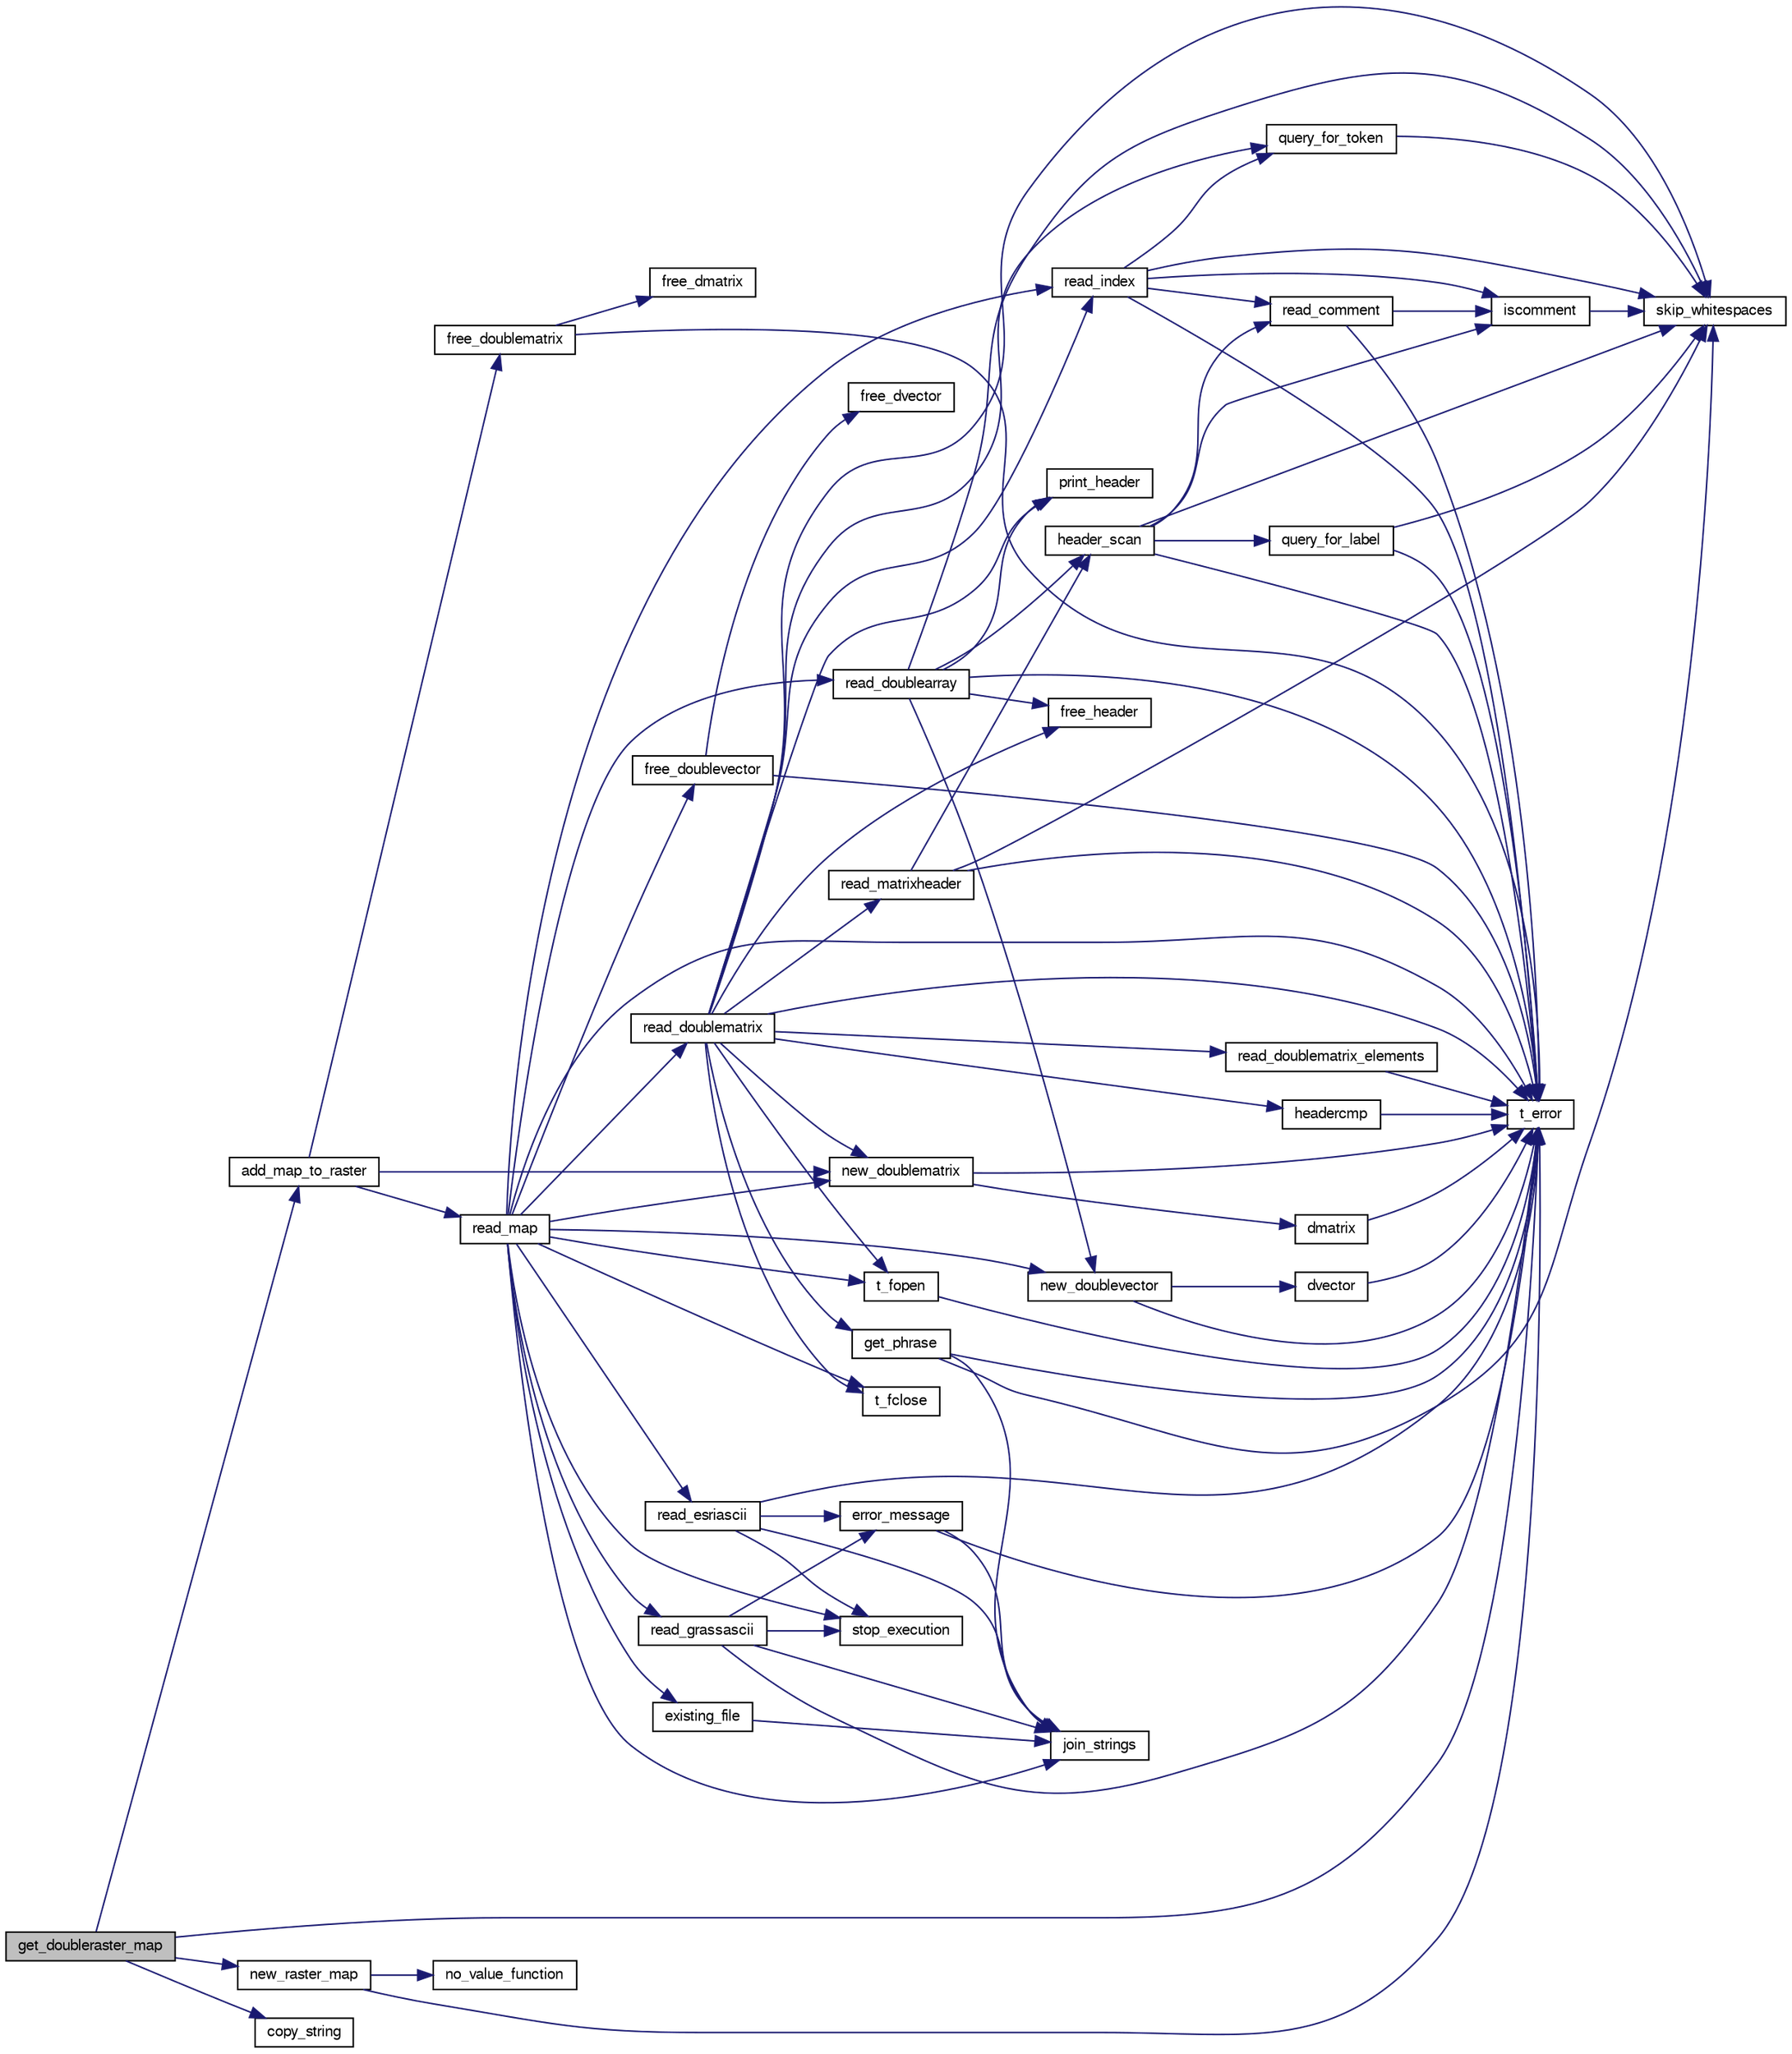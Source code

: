 digraph "get_doubleraster_map"
{
  bgcolor="transparent";
  edge [fontname="FreeSans",fontsize="10",labelfontname="FreeSans",labelfontsize="10"];
  node [fontname="FreeSans",fontsize="10",shape=record];
  rankdir="LR";
  Node1 [label="get_doubleraster_map",height=0.2,width=0.4,color="black", fillcolor="grey75", style="filled" fontcolor="black"];
  Node1 -> Node2 [color="midnightblue",fontsize="10",style="solid",fontname="FreeSans"];
  Node2 [label="add_map_to_raster",height=0.2,width=0.4,color="black",URL="$bigcells2_8c.html#aea4606196c201e3c97e68b1c673e65e4"];
  Node2 -> Node3 [color="midnightblue",fontsize="10",style="solid",fontname="FreeSans"];
  Node3 [label="free_doublematrix",height=0.2,width=0.4,color="black",URL="$alloc_8c.html#aac0db87acf8b9868c36dad0e0a783b4b"];
  Node3 -> Node4 [color="midnightblue",fontsize="10",style="solid",fontname="FreeSans"];
  Node4 [label="t_error",height=0.2,width=0.4,color="black",URL="$error_8c.html#af79ef7c6656ef0f3d2786e2b09c1755f"];
  Node3 -> Node5 [color="midnightblue",fontsize="10",style="solid",fontname="FreeSans"];
  Node5 [label="free_dmatrix",height=0.2,width=0.4,color="black",URL="$alloc_8c.html#ab7162e8c43fd1850725d983ad43631fe"];
  Node2 -> Node6 [color="midnightblue",fontsize="10",style="solid",fontname="FreeSans"];
  Node6 [label="new_doublematrix",height=0.2,width=0.4,color="black",URL="$alloc_8c.html#a3b21f96183e0428ef02e28072baee562"];
  Node6 -> Node4 [color="midnightblue",fontsize="10",style="solid",fontname="FreeSans"];
  Node6 -> Node7 [color="midnightblue",fontsize="10",style="solid",fontname="FreeSans"];
  Node7 [label="dmatrix",height=0.2,width=0.4,color="black",URL="$alloc_8c.html#ab1a02a50dfbc26318f6bb296731b6f3a"];
  Node7 -> Node4 [color="midnightblue",fontsize="10",style="solid",fontname="FreeSans"];
  Node2 -> Node8 [color="midnightblue",fontsize="10",style="solid",fontname="FreeSans"];
  Node8 [label="read_map",height=0.2,width=0.4,color="black",URL="$rw__maps_8c.html#ad951e17a36a359704582cb584c1a199c"];
  Node8 -> Node9 [color="midnightblue",fontsize="10",style="solid",fontname="FreeSans"];
  Node9 [label="existing_file",height=0.2,width=0.4,color="black",URL="$rw__maps_8c.html#a92c9aaedb8f335fba05563dd5aeeb355"];
  Node9 -> Node10 [color="midnightblue",fontsize="10",style="solid",fontname="FreeSans"];
  Node10 [label="join_strings",height=0.2,width=0.4,color="black",URL="$t__io_8c.html#a253a8608d77781c368033af63485c57f"];
  Node8 -> Node11 [color="midnightblue",fontsize="10",style="solid",fontname="FreeSans"];
  Node11 [label="free_doublevector",height=0.2,width=0.4,color="black",URL="$alloc_8c.html#a9f8d1eb0558ac1ddc1ab2cdbd25eba49"];
  Node11 -> Node4 [color="midnightblue",fontsize="10",style="solid",fontname="FreeSans"];
  Node11 -> Node12 [color="midnightblue",fontsize="10",style="solid",fontname="FreeSans"];
  Node12 [label="free_dvector",height=0.2,width=0.4,color="black",URL="$alloc_8c.html#a3f159bec2c468d142a1ce6f3158332b5"];
  Node8 -> Node10 [color="midnightblue",fontsize="10",style="solid",fontname="FreeSans"];
  Node8 -> Node6 [color="midnightblue",fontsize="10",style="solid",fontname="FreeSans"];
  Node8 -> Node13 [color="midnightblue",fontsize="10",style="solid",fontname="FreeSans"];
  Node13 [label="new_doublevector",height=0.2,width=0.4,color="black",URL="$alloc_8c.html#a724e4d54ff17ee3caa26463378109887"];
  Node13 -> Node4 [color="midnightblue",fontsize="10",style="solid",fontname="FreeSans"];
  Node13 -> Node14 [color="midnightblue",fontsize="10",style="solid",fontname="FreeSans"];
  Node14 [label="dvector",height=0.2,width=0.4,color="black",URL="$alloc_8c.html#ae21c4c252ad5d5710ebd03d6f07e40de"];
  Node14 -> Node4 [color="midnightblue",fontsize="10",style="solid",fontname="FreeSans"];
  Node8 -> Node15 [color="midnightblue",fontsize="10",style="solid",fontname="FreeSans"];
  Node15 [label="read_doublearray",height=0.2,width=0.4,color="black",URL="$t__io_8c.html#a380230d515de6b1fbad9cee010bd4e22"];
  Node15 -> Node4 [color="midnightblue",fontsize="10",style="solid",fontname="FreeSans"];
  Node15 -> Node16 [color="midnightblue",fontsize="10",style="solid",fontname="FreeSans"];
  Node16 [label="header_scan",height=0.2,width=0.4,color="black",URL="$t__io_8c.html#af433a9538cd3814bd8f400569204cc1f"];
  Node16 -> Node4 [color="midnightblue",fontsize="10",style="solid",fontname="FreeSans"];
  Node16 -> Node17 [color="midnightblue",fontsize="10",style="solid",fontname="FreeSans"];
  Node17 [label="iscomment",height=0.2,width=0.4,color="black",URL="$t__io_8c.html#a7c23c08c6ea72264dc91ddab0d36e918"];
  Node17 -> Node18 [color="midnightblue",fontsize="10",style="solid",fontname="FreeSans"];
  Node18 [label="skip_whitespaces",height=0.2,width=0.4,color="black",URL="$t__io_8c.html#a52f4f85b1ef75f4ccd947da5d1a28af6"];
  Node16 -> Node19 [color="midnightblue",fontsize="10",style="solid",fontname="FreeSans"];
  Node19 [label="read_comment",height=0.2,width=0.4,color="black",URL="$t__io_8c.html#a8b4a8b2cd01f0fb435ec5e7340f80d87"];
  Node19 -> Node4 [color="midnightblue",fontsize="10",style="solid",fontname="FreeSans"];
  Node19 -> Node17 [color="midnightblue",fontsize="10",style="solid",fontname="FreeSans"];
  Node16 -> Node18 [color="midnightblue",fontsize="10",style="solid",fontname="FreeSans"];
  Node16 -> Node20 [color="midnightblue",fontsize="10",style="solid",fontname="FreeSans"];
  Node20 [label="query_for_label",height=0.2,width=0.4,color="black",URL="$t__io_8c.html#acb404df2728e7f58f17a304f56e261d5"];
  Node20 -> Node4 [color="midnightblue",fontsize="10",style="solid",fontname="FreeSans"];
  Node20 -> Node18 [color="midnightblue",fontsize="10",style="solid",fontname="FreeSans"];
  Node15 -> Node21 [color="midnightblue",fontsize="10",style="solid",fontname="FreeSans"];
  Node21 [label="print_header",height=0.2,width=0.4,color="black",URL="$t__io_8c.html#a5018217dd5fbb080ef3de64ac6ec68f7"];
  Node15 -> Node18 [color="midnightblue",fontsize="10",style="solid",fontname="FreeSans"];
  Node15 -> Node13 [color="midnightblue",fontsize="10",style="solid",fontname="FreeSans"];
  Node15 -> Node22 [color="midnightblue",fontsize="10",style="solid",fontname="FreeSans"];
  Node22 [label="free_header",height=0.2,width=0.4,color="black",URL="$alloc_8c.html#ab34729f5dfee5755cc6a29fdadc39e08"];
  Node8 -> Node23 [color="midnightblue",fontsize="10",style="solid",fontname="FreeSans"];
  Node23 [label="read_doublematrix",height=0.2,width=0.4,color="black",URL="$t__io_8c.html#a8cc62087a26ec10db744691add7f0073"];
  Node23 -> Node4 [color="midnightblue",fontsize="10",style="solid",fontname="FreeSans"];
  Node23 -> Node24 [color="midnightblue",fontsize="10",style="solid",fontname="FreeSans"];
  Node24 [label="read_matrixheader",height=0.2,width=0.4,color="black",URL="$t__io_8c.html#a6adbf3be339e2e03ef2feb26a8ace3c9"];
  Node24 -> Node4 [color="midnightblue",fontsize="10",style="solid",fontname="FreeSans"];
  Node24 -> Node16 [color="midnightblue",fontsize="10",style="solid",fontname="FreeSans"];
  Node24 -> Node18 [color="midnightblue",fontsize="10",style="solid",fontname="FreeSans"];
  Node23 -> Node21 [color="midnightblue",fontsize="10",style="solid",fontname="FreeSans"];
  Node23 -> Node6 [color="midnightblue",fontsize="10",style="solid",fontname="FreeSans"];
  Node23 -> Node18 [color="midnightblue",fontsize="10",style="solid",fontname="FreeSans"];
  Node23 -> Node25 [color="midnightblue",fontsize="10",style="solid",fontname="FreeSans"];
  Node25 [label="query_for_token",height=0.2,width=0.4,color="black",URL="$t__io_8c.html#accb5bbd1a0ed2479fdc1de3a0ae375b5"];
  Node25 -> Node18 [color="midnightblue",fontsize="10",style="solid",fontname="FreeSans"];
  Node23 -> Node26 [color="midnightblue",fontsize="10",style="solid",fontname="FreeSans"];
  Node26 [label="get_phrase",height=0.2,width=0.4,color="black",URL="$t__io_8c.html#ad564b478fdafbfc12ec3209d0f858919"];
  Node26 -> Node4 [color="midnightblue",fontsize="10",style="solid",fontname="FreeSans"];
  Node26 -> Node18 [color="midnightblue",fontsize="10",style="solid",fontname="FreeSans"];
  Node26 -> Node10 [color="midnightblue",fontsize="10",style="solid",fontname="FreeSans"];
  Node23 -> Node27 [color="midnightblue",fontsize="10",style="solid",fontname="FreeSans"];
  Node27 [label="t_fopen",height=0.2,width=0.4,color="black",URL="$t__io_8c.html#af34ea3bc62c51f24c92b1fd2e9efe91a"];
  Node27 -> Node4 [color="midnightblue",fontsize="10",style="solid",fontname="FreeSans"];
  Node23 -> Node28 [color="midnightblue",fontsize="10",style="solid",fontname="FreeSans"];
  Node28 [label="read_index",height=0.2,width=0.4,color="black",URL="$t__io_8c.html#a4b849b51d19c0c7eb0d3f6517513bb17"];
  Node28 -> Node4 [color="midnightblue",fontsize="10",style="solid",fontname="FreeSans"];
  Node28 -> Node17 [color="midnightblue",fontsize="10",style="solid",fontname="FreeSans"];
  Node28 -> Node19 [color="midnightblue",fontsize="10",style="solid",fontname="FreeSans"];
  Node28 -> Node18 [color="midnightblue",fontsize="10",style="solid",fontname="FreeSans"];
  Node28 -> Node25 [color="midnightblue",fontsize="10",style="solid",fontname="FreeSans"];
  Node23 -> Node29 [color="midnightblue",fontsize="10",style="solid",fontname="FreeSans"];
  Node29 [label="headercmp",height=0.2,width=0.4,color="black",URL="$t__io_8c.html#aedf034b5e3ce645ab20c2d603a147a7d"];
  Node29 -> Node4 [color="midnightblue",fontsize="10",style="solid",fontname="FreeSans"];
  Node23 -> Node30 [color="midnightblue",fontsize="10",style="solid",fontname="FreeSans"];
  Node30 [label="read_doublematrix_elements",height=0.2,width=0.4,color="black",URL="$t__io_8c.html#aa8a54386f58813d90ddd00260c52848b"];
  Node30 -> Node4 [color="midnightblue",fontsize="10",style="solid",fontname="FreeSans"];
  Node23 -> Node31 [color="midnightblue",fontsize="10",style="solid",fontname="FreeSans"];
  Node31 [label="t_fclose",height=0.2,width=0.4,color="black",URL="$t__io_8c.html#afa95931383ff96048d6ec32f685a5f98"];
  Node23 -> Node22 [color="midnightblue",fontsize="10",style="solid",fontname="FreeSans"];
  Node8 -> Node32 [color="midnightblue",fontsize="10",style="solid",fontname="FreeSans"];
  Node32 [label="read_esriascii",height=0.2,width=0.4,color="black",URL="$import__ascii_8c.html#a37eec52ab45e51440bb34c698222ce99"];
  Node32 -> Node33 [color="midnightblue",fontsize="10",style="solid",fontname="FreeSans"];
  Node33 [label="error_message",height=0.2,width=0.4,color="black",URL="$import__ascii_8c.html#acfa2d646095e8d3cbfa4b84ae06cf128"];
  Node33 -> Node10 [color="midnightblue",fontsize="10",style="solid",fontname="FreeSans"];
  Node33 -> Node4 [color="midnightblue",fontsize="10",style="solid",fontname="FreeSans"];
  Node32 -> Node10 [color="midnightblue",fontsize="10",style="solid",fontname="FreeSans"];
  Node32 -> Node34 [color="midnightblue",fontsize="10",style="solid",fontname="FreeSans"];
  Node34 [label="stop_execution",height=0.2,width=0.4,color="black",URL="$t__utilities_8h.html#aad115bd95a94025215aa780dfcf894aa"];
  Node32 -> Node4 [color="midnightblue",fontsize="10",style="solid",fontname="FreeSans"];
  Node8 -> Node35 [color="midnightblue",fontsize="10",style="solid",fontname="FreeSans"];
  Node35 [label="read_grassascii",height=0.2,width=0.4,color="black",URL="$import__ascii_8c.html#a5e555ed8c6d2cb56e8c69d618a251717"];
  Node35 -> Node33 [color="midnightblue",fontsize="10",style="solid",fontname="FreeSans"];
  Node35 -> Node10 [color="midnightblue",fontsize="10",style="solid",fontname="FreeSans"];
  Node35 -> Node34 [color="midnightblue",fontsize="10",style="solid",fontname="FreeSans"];
  Node35 -> Node4 [color="midnightblue",fontsize="10",style="solid",fontname="FreeSans"];
  Node8 -> Node28 [color="midnightblue",fontsize="10",style="solid",fontname="FreeSans"];
  Node8 -> Node34 [color="midnightblue",fontsize="10",style="solid",fontname="FreeSans"];
  Node8 -> Node4 [color="midnightblue",fontsize="10",style="solid",fontname="FreeSans"];
  Node8 -> Node31 [color="midnightblue",fontsize="10",style="solid",fontname="FreeSans"];
  Node8 -> Node27 [color="midnightblue",fontsize="10",style="solid",fontname="FreeSans"];
  Node1 -> Node36 [color="midnightblue",fontsize="10",style="solid",fontname="FreeSans"];
  Node36 [label="copy_string",height=0.2,width=0.4,color="black",URL="$bigcells2_8c.html#a2eec32e670f285ae6dbcd2e6513e4b78"];
  Node1 -> Node37 [color="midnightblue",fontsize="10",style="solid",fontname="FreeSans"];
  Node37 [label="new_raster_map",height=0.2,width=0.4,color="black",URL="$bigcells2_8c.html#ac68388f3ff2b8768d62e0602bab1bc66"];
  Node37 -> Node4 [color="midnightblue",fontsize="10",style="solid",fontname="FreeSans"];
  Node37 -> Node38 [color="midnightblue",fontsize="10",style="solid",fontname="FreeSans"];
  Node38 [label="no_value_function",height=0.2,width=0.4,color="black",URL="$linear__span_8c.html#a0e33215205b2aa5388d4ee80f730996d"];
  Node1 -> Node4 [color="midnightblue",fontsize="10",style="solid",fontname="FreeSans"];
}
